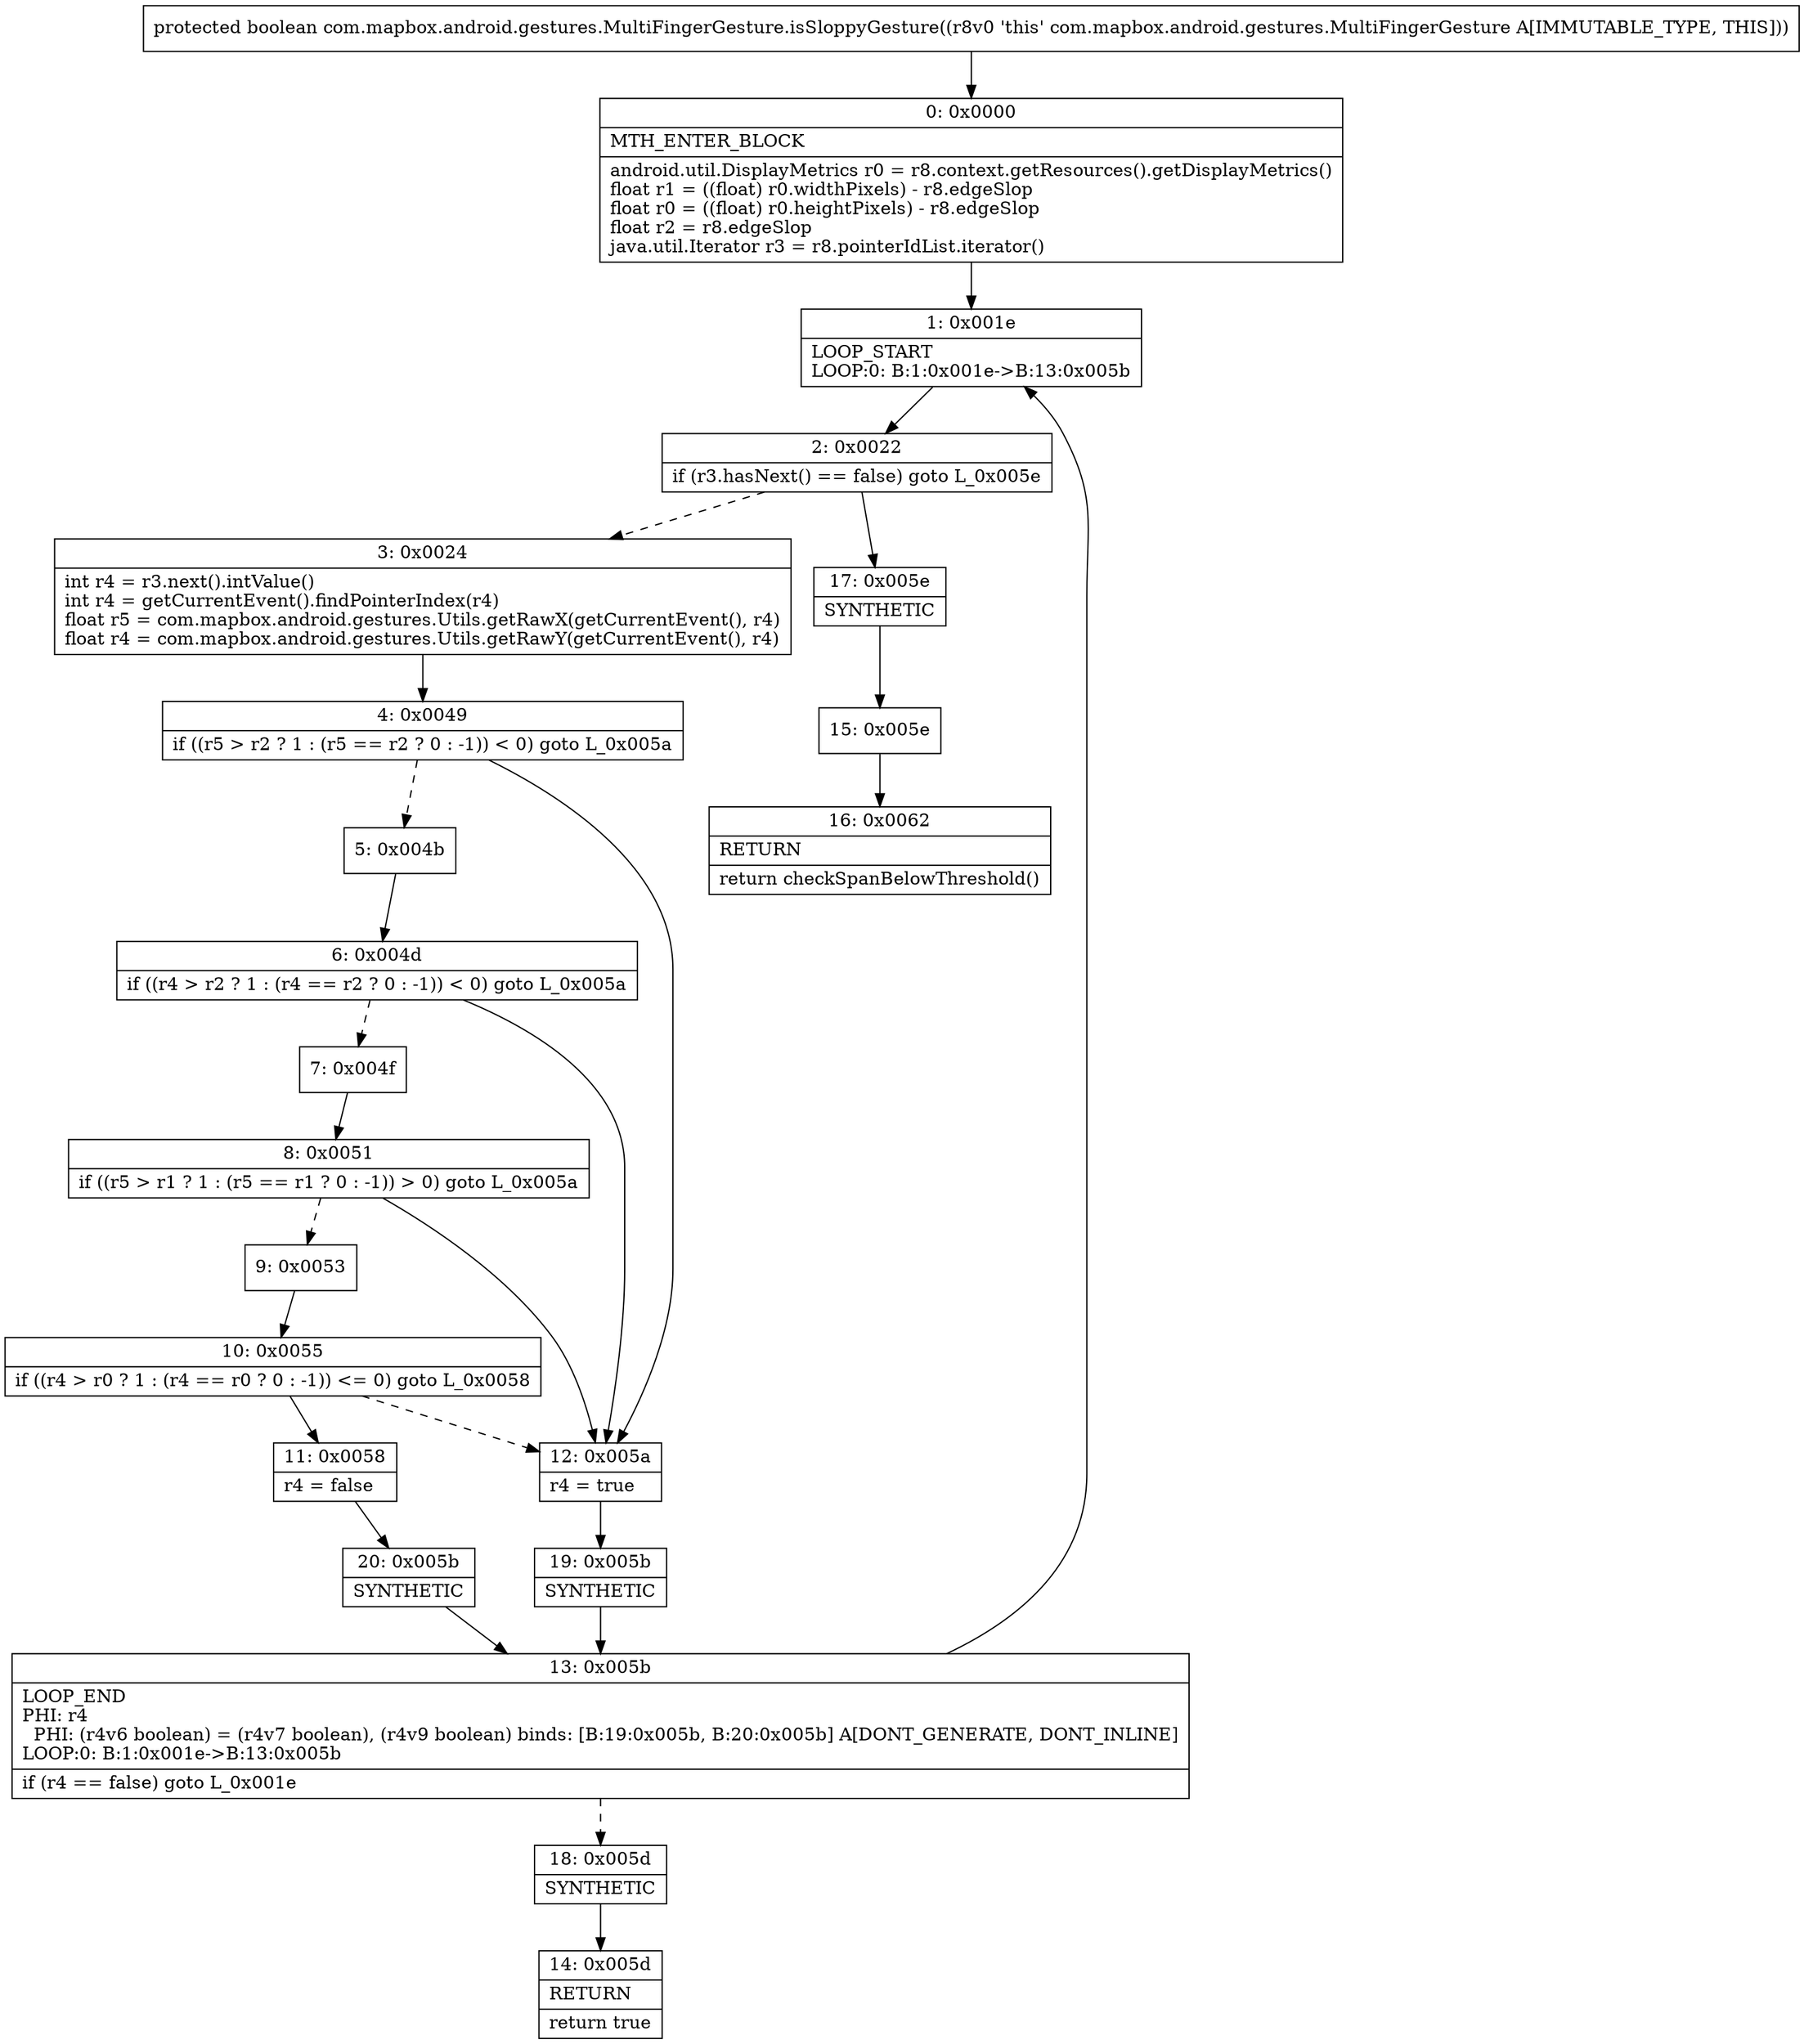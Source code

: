 digraph "CFG forcom.mapbox.android.gestures.MultiFingerGesture.isSloppyGesture()Z" {
Node_0 [shape=record,label="{0\:\ 0x0000|MTH_ENTER_BLOCK\l|android.util.DisplayMetrics r0 = r8.context.getResources().getDisplayMetrics()\lfloat r1 = ((float) r0.widthPixels) \- r8.edgeSlop\lfloat r0 = ((float) r0.heightPixels) \- r8.edgeSlop\lfloat r2 = r8.edgeSlop\ljava.util.Iterator r3 = r8.pointerIdList.iterator()\l}"];
Node_1 [shape=record,label="{1\:\ 0x001e|LOOP_START\lLOOP:0: B:1:0x001e\-\>B:13:0x005b\l}"];
Node_2 [shape=record,label="{2\:\ 0x0022|if (r3.hasNext() == false) goto L_0x005e\l}"];
Node_3 [shape=record,label="{3\:\ 0x0024|int r4 = r3.next().intValue()\lint r4 = getCurrentEvent().findPointerIndex(r4)\lfloat r5 = com.mapbox.android.gestures.Utils.getRawX(getCurrentEvent(), r4)\lfloat r4 = com.mapbox.android.gestures.Utils.getRawY(getCurrentEvent(), r4)\l}"];
Node_4 [shape=record,label="{4\:\ 0x0049|if ((r5 \> r2 ? 1 : (r5 == r2 ? 0 : \-1)) \< 0) goto L_0x005a\l}"];
Node_5 [shape=record,label="{5\:\ 0x004b}"];
Node_6 [shape=record,label="{6\:\ 0x004d|if ((r4 \> r2 ? 1 : (r4 == r2 ? 0 : \-1)) \< 0) goto L_0x005a\l}"];
Node_7 [shape=record,label="{7\:\ 0x004f}"];
Node_8 [shape=record,label="{8\:\ 0x0051|if ((r5 \> r1 ? 1 : (r5 == r1 ? 0 : \-1)) \> 0) goto L_0x005a\l}"];
Node_9 [shape=record,label="{9\:\ 0x0053}"];
Node_10 [shape=record,label="{10\:\ 0x0055|if ((r4 \> r0 ? 1 : (r4 == r0 ? 0 : \-1)) \<= 0) goto L_0x0058\l}"];
Node_11 [shape=record,label="{11\:\ 0x0058|r4 = false\l}"];
Node_12 [shape=record,label="{12\:\ 0x005a|r4 = true\l}"];
Node_13 [shape=record,label="{13\:\ 0x005b|LOOP_END\lPHI: r4 \l  PHI: (r4v6 boolean) = (r4v7 boolean), (r4v9 boolean) binds: [B:19:0x005b, B:20:0x005b] A[DONT_GENERATE, DONT_INLINE]\lLOOP:0: B:1:0x001e\-\>B:13:0x005b\l|if (r4 == false) goto L_0x001e\l}"];
Node_14 [shape=record,label="{14\:\ 0x005d|RETURN\l|return true\l}"];
Node_15 [shape=record,label="{15\:\ 0x005e}"];
Node_16 [shape=record,label="{16\:\ 0x0062|RETURN\l|return checkSpanBelowThreshold()\l}"];
Node_17 [shape=record,label="{17\:\ 0x005e|SYNTHETIC\l}"];
Node_18 [shape=record,label="{18\:\ 0x005d|SYNTHETIC\l}"];
Node_19 [shape=record,label="{19\:\ 0x005b|SYNTHETIC\l}"];
Node_20 [shape=record,label="{20\:\ 0x005b|SYNTHETIC\l}"];
MethodNode[shape=record,label="{protected boolean com.mapbox.android.gestures.MultiFingerGesture.isSloppyGesture((r8v0 'this' com.mapbox.android.gestures.MultiFingerGesture A[IMMUTABLE_TYPE, THIS])) }"];
MethodNode -> Node_0;
Node_0 -> Node_1;
Node_1 -> Node_2;
Node_2 -> Node_3[style=dashed];
Node_2 -> Node_17;
Node_3 -> Node_4;
Node_4 -> Node_5[style=dashed];
Node_4 -> Node_12;
Node_5 -> Node_6;
Node_6 -> Node_7[style=dashed];
Node_6 -> Node_12;
Node_7 -> Node_8;
Node_8 -> Node_9[style=dashed];
Node_8 -> Node_12;
Node_9 -> Node_10;
Node_10 -> Node_11;
Node_10 -> Node_12[style=dashed];
Node_11 -> Node_20;
Node_12 -> Node_19;
Node_13 -> Node_1;
Node_13 -> Node_18[style=dashed];
Node_15 -> Node_16;
Node_17 -> Node_15;
Node_18 -> Node_14;
Node_19 -> Node_13;
Node_20 -> Node_13;
}

